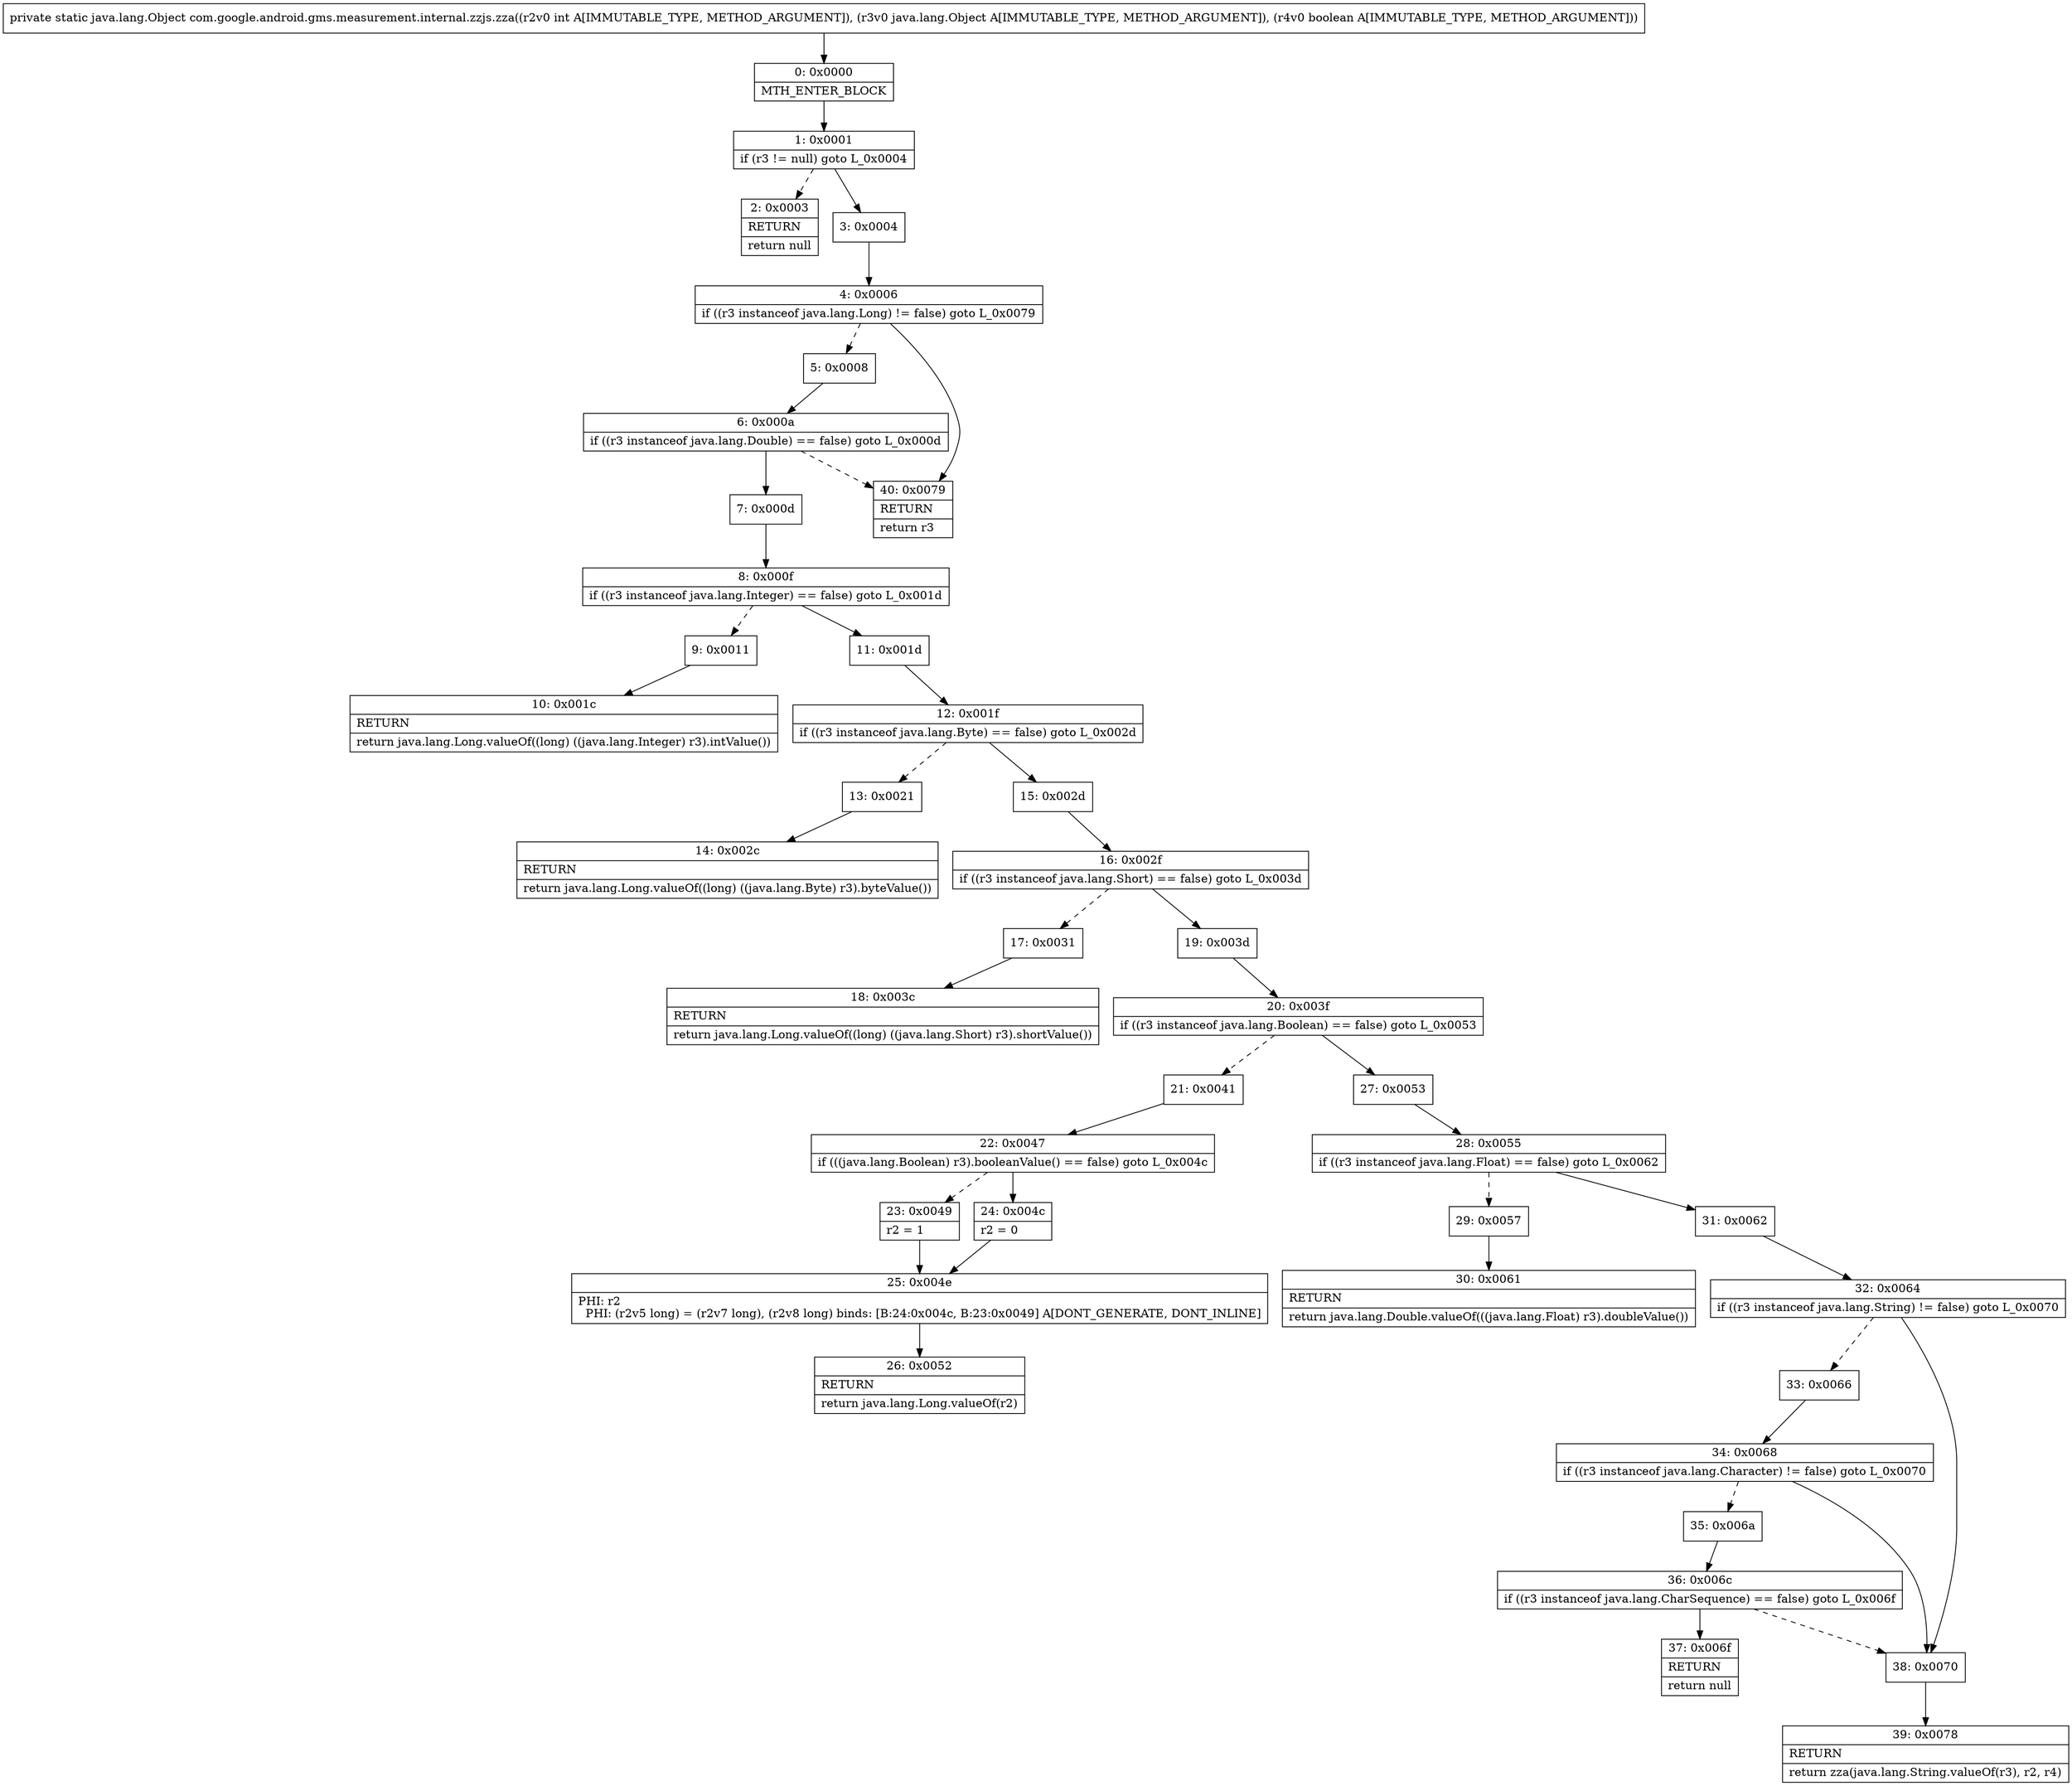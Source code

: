 digraph "CFG forcom.google.android.gms.measurement.internal.zzjs.zza(ILjava\/lang\/Object;Z)Ljava\/lang\/Object;" {
Node_0 [shape=record,label="{0\:\ 0x0000|MTH_ENTER_BLOCK\l}"];
Node_1 [shape=record,label="{1\:\ 0x0001|if (r3 != null) goto L_0x0004\l}"];
Node_2 [shape=record,label="{2\:\ 0x0003|RETURN\l|return null\l}"];
Node_3 [shape=record,label="{3\:\ 0x0004}"];
Node_4 [shape=record,label="{4\:\ 0x0006|if ((r3 instanceof java.lang.Long) != false) goto L_0x0079\l}"];
Node_5 [shape=record,label="{5\:\ 0x0008}"];
Node_6 [shape=record,label="{6\:\ 0x000a|if ((r3 instanceof java.lang.Double) == false) goto L_0x000d\l}"];
Node_7 [shape=record,label="{7\:\ 0x000d}"];
Node_8 [shape=record,label="{8\:\ 0x000f|if ((r3 instanceof java.lang.Integer) == false) goto L_0x001d\l}"];
Node_9 [shape=record,label="{9\:\ 0x0011}"];
Node_10 [shape=record,label="{10\:\ 0x001c|RETURN\l|return java.lang.Long.valueOf((long) ((java.lang.Integer) r3).intValue())\l}"];
Node_11 [shape=record,label="{11\:\ 0x001d}"];
Node_12 [shape=record,label="{12\:\ 0x001f|if ((r3 instanceof java.lang.Byte) == false) goto L_0x002d\l}"];
Node_13 [shape=record,label="{13\:\ 0x0021}"];
Node_14 [shape=record,label="{14\:\ 0x002c|RETURN\l|return java.lang.Long.valueOf((long) ((java.lang.Byte) r3).byteValue())\l}"];
Node_15 [shape=record,label="{15\:\ 0x002d}"];
Node_16 [shape=record,label="{16\:\ 0x002f|if ((r3 instanceof java.lang.Short) == false) goto L_0x003d\l}"];
Node_17 [shape=record,label="{17\:\ 0x0031}"];
Node_18 [shape=record,label="{18\:\ 0x003c|RETURN\l|return java.lang.Long.valueOf((long) ((java.lang.Short) r3).shortValue())\l}"];
Node_19 [shape=record,label="{19\:\ 0x003d}"];
Node_20 [shape=record,label="{20\:\ 0x003f|if ((r3 instanceof java.lang.Boolean) == false) goto L_0x0053\l}"];
Node_21 [shape=record,label="{21\:\ 0x0041}"];
Node_22 [shape=record,label="{22\:\ 0x0047|if (((java.lang.Boolean) r3).booleanValue() == false) goto L_0x004c\l}"];
Node_23 [shape=record,label="{23\:\ 0x0049|r2 = 1\l}"];
Node_24 [shape=record,label="{24\:\ 0x004c|r2 = 0\l}"];
Node_25 [shape=record,label="{25\:\ 0x004e|PHI: r2 \l  PHI: (r2v5 long) = (r2v7 long), (r2v8 long) binds: [B:24:0x004c, B:23:0x0049] A[DONT_GENERATE, DONT_INLINE]\l}"];
Node_26 [shape=record,label="{26\:\ 0x0052|RETURN\l|return java.lang.Long.valueOf(r2)\l}"];
Node_27 [shape=record,label="{27\:\ 0x0053}"];
Node_28 [shape=record,label="{28\:\ 0x0055|if ((r3 instanceof java.lang.Float) == false) goto L_0x0062\l}"];
Node_29 [shape=record,label="{29\:\ 0x0057}"];
Node_30 [shape=record,label="{30\:\ 0x0061|RETURN\l|return java.lang.Double.valueOf(((java.lang.Float) r3).doubleValue())\l}"];
Node_31 [shape=record,label="{31\:\ 0x0062}"];
Node_32 [shape=record,label="{32\:\ 0x0064|if ((r3 instanceof java.lang.String) != false) goto L_0x0070\l}"];
Node_33 [shape=record,label="{33\:\ 0x0066}"];
Node_34 [shape=record,label="{34\:\ 0x0068|if ((r3 instanceof java.lang.Character) != false) goto L_0x0070\l}"];
Node_35 [shape=record,label="{35\:\ 0x006a}"];
Node_36 [shape=record,label="{36\:\ 0x006c|if ((r3 instanceof java.lang.CharSequence) == false) goto L_0x006f\l}"];
Node_37 [shape=record,label="{37\:\ 0x006f|RETURN\l|return null\l}"];
Node_38 [shape=record,label="{38\:\ 0x0070}"];
Node_39 [shape=record,label="{39\:\ 0x0078|RETURN\l|return zza(java.lang.String.valueOf(r3), r2, r4)\l}"];
Node_40 [shape=record,label="{40\:\ 0x0079|RETURN\l|return r3\l}"];
MethodNode[shape=record,label="{private static java.lang.Object com.google.android.gms.measurement.internal.zzjs.zza((r2v0 int A[IMMUTABLE_TYPE, METHOD_ARGUMENT]), (r3v0 java.lang.Object A[IMMUTABLE_TYPE, METHOD_ARGUMENT]), (r4v0 boolean A[IMMUTABLE_TYPE, METHOD_ARGUMENT])) }"];
MethodNode -> Node_0;
Node_0 -> Node_1;
Node_1 -> Node_2[style=dashed];
Node_1 -> Node_3;
Node_3 -> Node_4;
Node_4 -> Node_5[style=dashed];
Node_4 -> Node_40;
Node_5 -> Node_6;
Node_6 -> Node_7;
Node_6 -> Node_40[style=dashed];
Node_7 -> Node_8;
Node_8 -> Node_9[style=dashed];
Node_8 -> Node_11;
Node_9 -> Node_10;
Node_11 -> Node_12;
Node_12 -> Node_13[style=dashed];
Node_12 -> Node_15;
Node_13 -> Node_14;
Node_15 -> Node_16;
Node_16 -> Node_17[style=dashed];
Node_16 -> Node_19;
Node_17 -> Node_18;
Node_19 -> Node_20;
Node_20 -> Node_21[style=dashed];
Node_20 -> Node_27;
Node_21 -> Node_22;
Node_22 -> Node_23[style=dashed];
Node_22 -> Node_24;
Node_23 -> Node_25;
Node_24 -> Node_25;
Node_25 -> Node_26;
Node_27 -> Node_28;
Node_28 -> Node_29[style=dashed];
Node_28 -> Node_31;
Node_29 -> Node_30;
Node_31 -> Node_32;
Node_32 -> Node_33[style=dashed];
Node_32 -> Node_38;
Node_33 -> Node_34;
Node_34 -> Node_35[style=dashed];
Node_34 -> Node_38;
Node_35 -> Node_36;
Node_36 -> Node_37;
Node_36 -> Node_38[style=dashed];
Node_38 -> Node_39;
}

